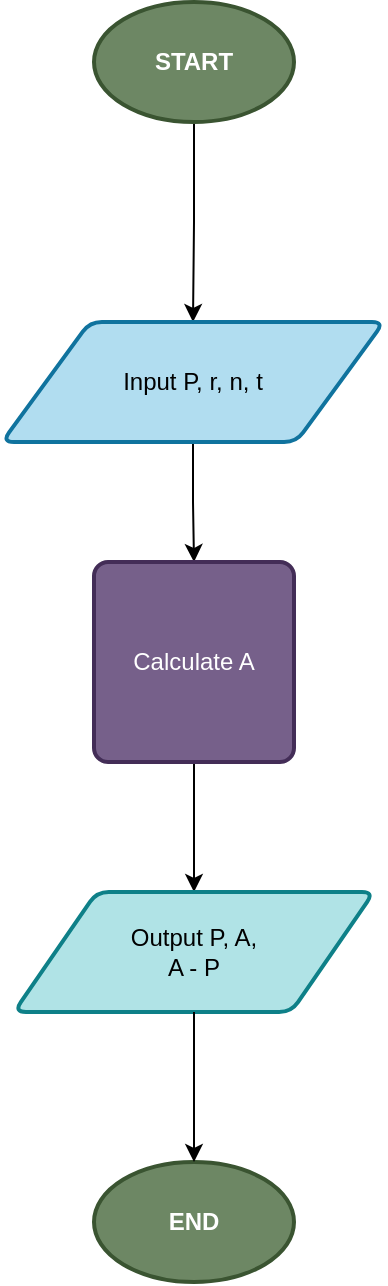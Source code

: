 <mxfile version="24.7.16">
  <diagram name="Page-1" id="tPXe9WNnx-jKCQzKaOZj">
    <mxGraphModel grid="1" page="1" gridSize="10" guides="1" tooltips="1" connect="1" arrows="1" fold="1" pageScale="1" pageWidth="827" pageHeight="1169" math="0" shadow="0">
      <root>
        <mxCell id="0" />
        <mxCell id="1" parent="0" />
        <mxCell id="b4NvkVX6qQZtYTi9SCRi-8" style="edgeStyle=orthogonalEdgeStyle;rounded=0;orthogonalLoop=1;jettySize=auto;html=1;exitX=0.5;exitY=1;exitDx=0;exitDy=0;exitPerimeter=0;" edge="1" parent="1" source="b4NvkVX6qQZtYTi9SCRi-1" target="b4NvkVX6qQZtYTi9SCRi-3">
          <mxGeometry relative="1" as="geometry" />
        </mxCell>
        <mxCell id="b4NvkVX6qQZtYTi9SCRi-1" value="&lt;b&gt;START&lt;/b&gt;" style="strokeWidth=2;html=1;shape=mxgraph.flowchart.start_1;whiteSpace=wrap;fillColor=#6d8764;fontColor=#ffffff;strokeColor=#3A5431;" vertex="1" parent="1">
          <mxGeometry x="364" y="140" width="100" height="60" as="geometry" />
        </mxCell>
        <mxCell id="b4NvkVX6qQZtYTi9SCRi-2" value="&lt;b&gt;END&lt;/b&gt;" style="strokeWidth=2;html=1;shape=mxgraph.flowchart.start_1;whiteSpace=wrap;fillColor=#6d8764;fontColor=#ffffff;strokeColor=#3A5431;" vertex="1" parent="1">
          <mxGeometry x="364" y="720" width="100" height="60" as="geometry" />
        </mxCell>
        <mxCell id="b4NvkVX6qQZtYTi9SCRi-9" style="edgeStyle=orthogonalEdgeStyle;rounded=0;orthogonalLoop=1;jettySize=auto;html=1;exitX=0.5;exitY=1;exitDx=0;exitDy=0;entryX=0.5;entryY=0;entryDx=0;entryDy=0;" edge="1" parent="1" source="b4NvkVX6qQZtYTi9SCRi-3" target="b4NvkVX6qQZtYTi9SCRi-5">
          <mxGeometry relative="1" as="geometry" />
        </mxCell>
        <mxCell id="b4NvkVX6qQZtYTi9SCRi-3" value="&lt;div style=&quot;&quot;&gt;Input P, r, n, t&lt;br&gt;&lt;/div&gt;" style="shape=parallelogram;html=1;strokeWidth=2;perimeter=parallelogramPerimeter;whiteSpace=wrap;rounded=1;arcSize=12;size=0.23;align=center;fillColor=#b1ddf0;strokeColor=#10739e;" vertex="1" parent="1">
          <mxGeometry x="318" y="300" width="191" height="60" as="geometry" />
        </mxCell>
        <mxCell id="b4NvkVX6qQZtYTi9SCRi-10" style="edgeStyle=orthogonalEdgeStyle;rounded=0;orthogonalLoop=1;jettySize=auto;html=1;exitX=0.5;exitY=1;exitDx=0;exitDy=0;entryX=0.5;entryY=0;entryDx=0;entryDy=0;" edge="1" parent="1" source="b4NvkVX6qQZtYTi9SCRi-5" target="b4NvkVX6qQZtYTi9SCRi-7">
          <mxGeometry relative="1" as="geometry" />
        </mxCell>
        <mxCell id="b4NvkVX6qQZtYTi9SCRi-5" value="Calculate A" style="rounded=1;whiteSpace=wrap;html=1;absoluteArcSize=1;arcSize=14;strokeWidth=2;fillColor=#76608a;fontColor=#ffffff;strokeColor=#432D57;" vertex="1" parent="1">
          <mxGeometry x="364" y="420" width="100" height="100" as="geometry" />
        </mxCell>
        <mxCell id="b4NvkVX6qQZtYTi9SCRi-7" value="Output P, A,&lt;div&gt;A - P&lt;/div&gt;" style="shape=parallelogram;html=1;strokeWidth=2;perimeter=parallelogramPerimeter;whiteSpace=wrap;rounded=1;arcSize=12;size=0.23;fillColor=#b0e3e6;strokeColor=#0e8088;" vertex="1" parent="1">
          <mxGeometry x="324" y="585" width="180" height="60" as="geometry" />
        </mxCell>
        <mxCell id="b4NvkVX6qQZtYTi9SCRi-12" style="edgeStyle=orthogonalEdgeStyle;rounded=0;orthogonalLoop=1;jettySize=auto;html=1;exitX=0.5;exitY=1;exitDx=0;exitDy=0;entryX=0.5;entryY=0;entryDx=0;entryDy=0;entryPerimeter=0;" edge="1" parent="1" source="b4NvkVX6qQZtYTi9SCRi-7" target="b4NvkVX6qQZtYTi9SCRi-2">
          <mxGeometry relative="1" as="geometry" />
        </mxCell>
      </root>
    </mxGraphModel>
  </diagram>
</mxfile>
